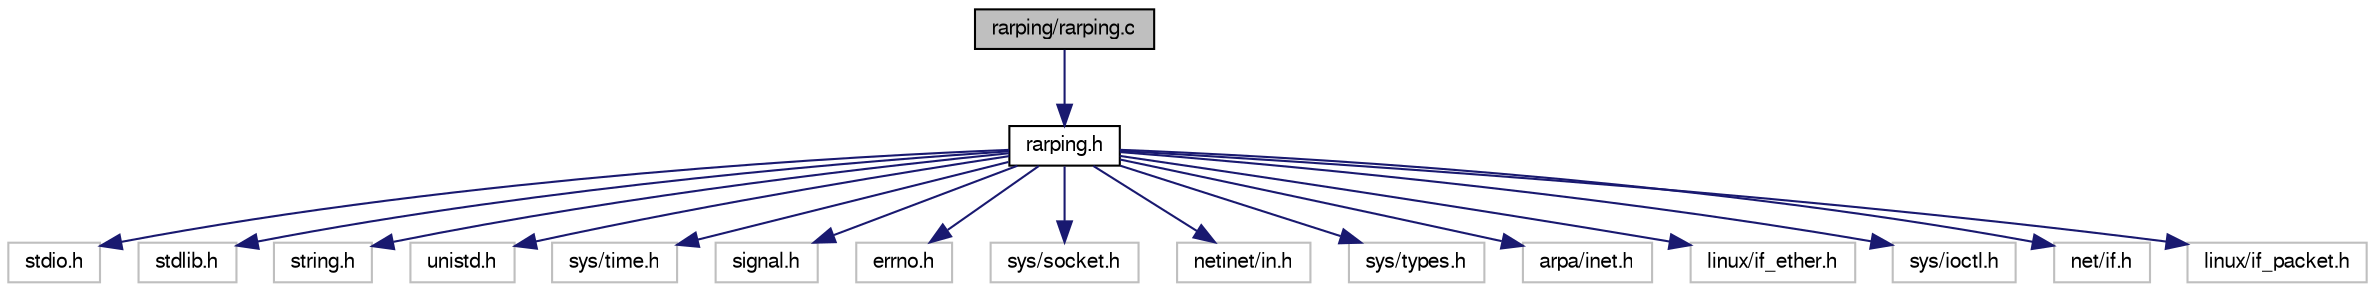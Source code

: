 digraph G
{
  bgcolor="transparent";
  edge [fontname="FreeSans",fontsize=10,labelfontname="FreeSans",labelfontsize=10];
  node [fontname="FreeSans",fontsize=10,shape=record];
  Node1 [label="rarping/rarping.c",height=0.2,width=0.4,color="black", fillcolor="grey75", style="filled" fontcolor="black"];
  Node1 -> Node2 [color="midnightblue",fontsize=10,style="solid",fontname="FreeSans"];
  Node2 [label="rarping.h",height=0.2,width=0.4,color="black",URL="$rarping_8h.html",tooltip="Rarping - send RARP REQUEST to a neighbour host."];
  Node2 -> Node3 [color="midnightblue",fontsize=10,style="solid",fontname="FreeSans"];
  Node3 [label="stdio.h",height=0.2,width=0.4,color="grey75"];
  Node2 -> Node4 [color="midnightblue",fontsize=10,style="solid",fontname="FreeSans"];
  Node4 [label="stdlib.h",height=0.2,width=0.4,color="grey75"];
  Node2 -> Node5 [color="midnightblue",fontsize=10,style="solid",fontname="FreeSans"];
  Node5 [label="string.h",height=0.2,width=0.4,color="grey75"];
  Node2 -> Node6 [color="midnightblue",fontsize=10,style="solid",fontname="FreeSans"];
  Node6 [label="unistd.h",height=0.2,width=0.4,color="grey75"];
  Node2 -> Node7 [color="midnightblue",fontsize=10,style="solid",fontname="FreeSans"];
  Node7 [label="sys/time.h",height=0.2,width=0.4,color="grey75"];
  Node2 -> Node8 [color="midnightblue",fontsize=10,style="solid",fontname="FreeSans"];
  Node8 [label="signal.h",height=0.2,width=0.4,color="grey75"];
  Node2 -> Node9 [color="midnightblue",fontsize=10,style="solid",fontname="FreeSans"];
  Node9 [label="errno.h",height=0.2,width=0.4,color="grey75"];
  Node2 -> Node10 [color="midnightblue",fontsize=10,style="solid",fontname="FreeSans"];
  Node10 [label="sys/socket.h",height=0.2,width=0.4,color="grey75"];
  Node2 -> Node11 [color="midnightblue",fontsize=10,style="solid",fontname="FreeSans"];
  Node11 [label="netinet/in.h",height=0.2,width=0.4,color="grey75"];
  Node2 -> Node12 [color="midnightblue",fontsize=10,style="solid",fontname="FreeSans"];
  Node12 [label="sys/types.h",height=0.2,width=0.4,color="grey75"];
  Node2 -> Node13 [color="midnightblue",fontsize=10,style="solid",fontname="FreeSans"];
  Node13 [label="arpa/inet.h",height=0.2,width=0.4,color="grey75"];
  Node2 -> Node14 [color="midnightblue",fontsize=10,style="solid",fontname="FreeSans"];
  Node14 [label="linux/if_ether.h",height=0.2,width=0.4,color="grey75"];
  Node2 -> Node15 [color="midnightblue",fontsize=10,style="solid",fontname="FreeSans"];
  Node15 [label="sys/ioctl.h",height=0.2,width=0.4,color="grey75"];
  Node2 -> Node16 [color="midnightblue",fontsize=10,style="solid",fontname="FreeSans"];
  Node16 [label="net/if.h",height=0.2,width=0.4,color="grey75"];
  Node2 -> Node17 [color="midnightblue",fontsize=10,style="solid",fontname="FreeSans"];
  Node17 [label="linux/if_packet.h",height=0.2,width=0.4,color="grey75"];
}
